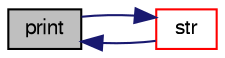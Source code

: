 digraph "print"
{
  bgcolor="transparent";
  edge [fontname="FreeSans",fontsize="10",labelfontname="FreeSans",labelfontsize="10"];
  node [fontname="FreeSans",fontsize="10",shape=record];
  rankdir="LR";
  Node4951 [label="print",height=0.2,width=0.4,color="black", fillcolor="grey75", style="filled", fontcolor="black"];
  Node4951 -> Node4952 [dir="back",color="midnightblue",fontsize="10",style="solid",fontname="FreeSans"];
  Node4952 [label="str",height=0.2,width=0.4,color="red",URL="$a26298.html#ae403f14d61d9789a749ee28fc10a50a9",tooltip="Return the string. "];
  Node4952 -> Node4951 [dir="back",color="midnightblue",fontsize="10",style="solid",fontname="FreeSans"];
}
